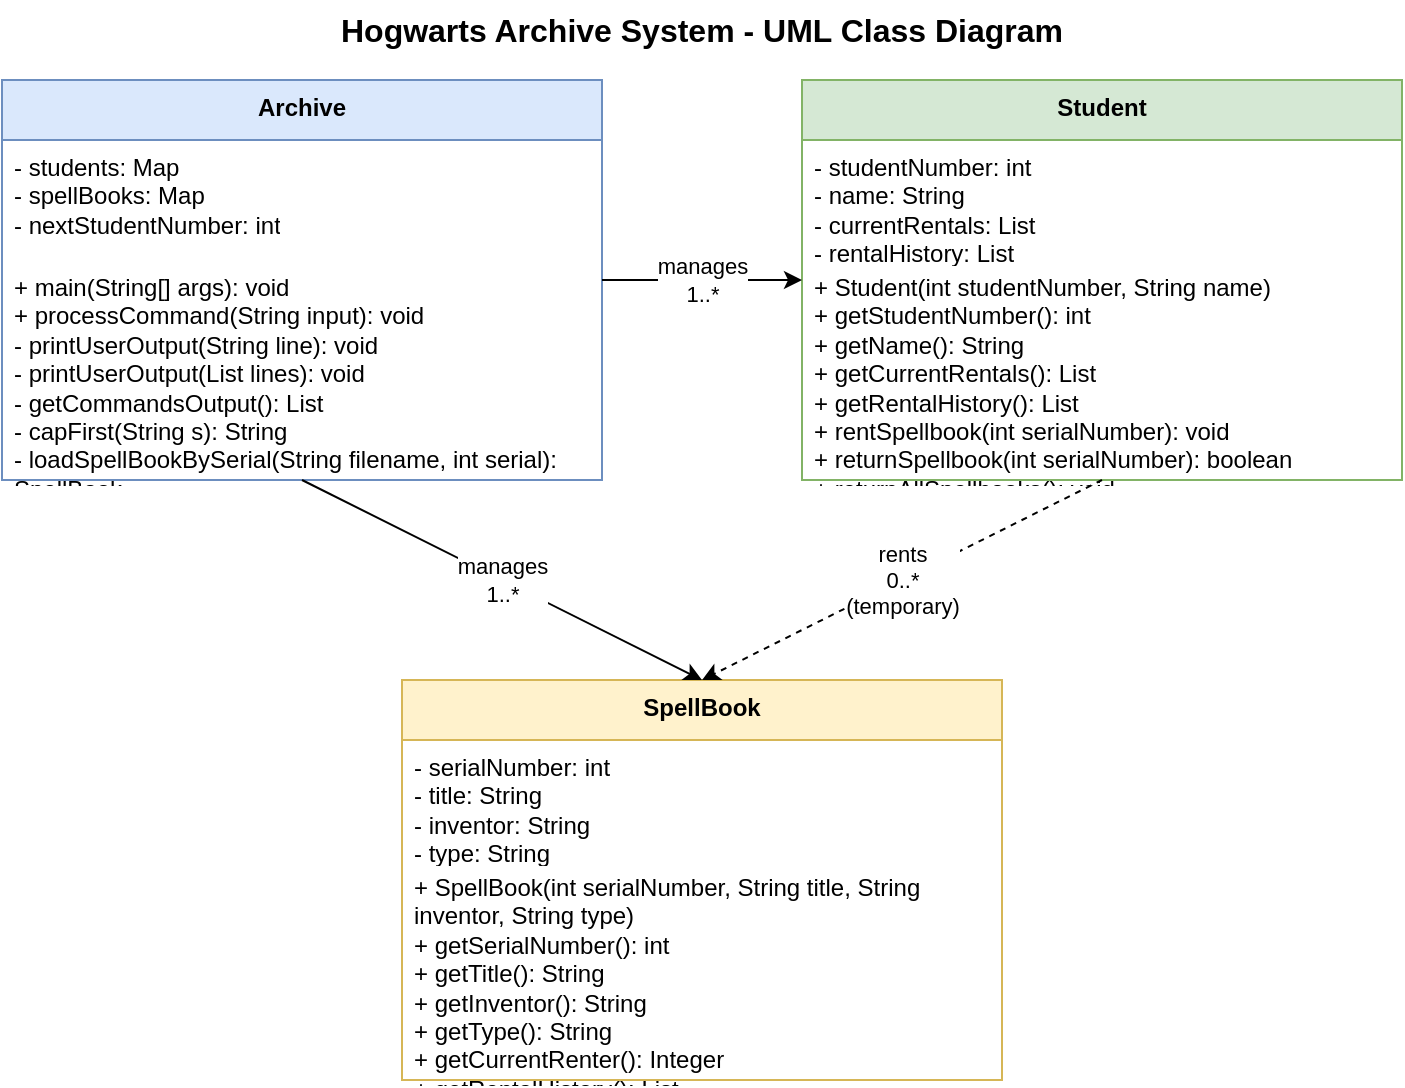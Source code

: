 <mxfile version="24.0.0" type="device">
  <diagram name="Hogwarts Archive UML" id="hogwarts-archive-uml">
    <mxGraphModel dx="1422" dy="794" grid="1" gridSize="10" guides="1" tooltips="1" connect="1" arrows="1" fold="1" page="1" pageScale="1" pageWidth="1169" pageHeight="827" math="0" shadow="0">
      <root>
        <mxCell id="0" />
        <mxCell id="1" parent="0" />
        
        <!-- Archive Class -->
        <mxCell id="archive" value="Archive" style="swimlane;fontStyle=1;align=center;verticalAlign=top;childLayout=stackLayout;horizontal=1;startSize=30;horizontalStack=0;resizeParent=1;resizeParentMax=0;resizeLast=0;collapsible=1;marginBottom=0;whiteSpace=wrap;html=1;fillColor=#dae8fc;strokeColor=#6c8ebf;" vertex="1" parent="1">
          <mxGeometry x="50" y="50" width="300" height="200" as="geometry" />
        </mxCell>
        
        <mxCell id="archive-attrs" value="- students: Map&lt;Integer, Student&gt;&#xa;- spellBooks: Map&lt;Integer, SpellBook&gt;&#xa;- nextStudentNumber: int" style="text;strokeColor=none;fillColor=none;align=left;verticalAlign=top;spacingLeft=4;spacingRight=4;overflow=hidden;rotatable=0;points=[[0,0.5],[1,0.5]];portConstraint=eastwest;whiteSpace=wrap;html=1;fontSize=12;" vertex="1" parent="archive">
          <mxGeometry y="30" width="300" height="60" as="geometry" />
        </mxCell>
        
        <mxCell id="archive-methods" value="+ main(String[] args): void&#xa;+ processCommand(String input): void&#xa;- printUserOutput(String line): void&#xa;- printUserOutput(List&lt;String&gt; lines): void&#xa;- getCommandsOutput(): List&lt;String&gt;&#xa;- capFirst(String s): String&#xa;- loadSpellBookBySerial(String filename, int serial): SpellBook&#xa;- loadSpellBooks(String filename): List&lt;SpellBook&gt;" style="text;strokeColor=none;fillColor=none;align=left;verticalAlign=top;spacingLeft=4;spacingRight=4;overflow=hidden;rotatable=0;points=[[0,0.5],[1,0.5]];portConstraint=eastwest;whiteSpace=wrap;html=1;fontSize=12;" vertex="1" parent="archive">
          <mxGeometry y="90" width="300" height="110" as="geometry" />
        </mxCell>
        
        <!-- Student Class -->
        <mxCell id="student" value="Student" style="swimlane;fontStyle=1;align=center;verticalAlign=top;childLayout=stackLayout;horizontal=1;startSize=30;horizontalStack=0;resizeParent=1;resizeParentMax=0;resizeLast=0;collapsible=1;marginBottom=0;whiteSpace=wrap;html=1;fillColor=#d5e8d4;strokeColor=#82b366;" vertex="1" parent="1">
          <mxGeometry x="450" y="50" width="300" height="200" as="geometry" />
        </mxCell>
        
        <mxCell id="student-attrs" value="- studentNumber: int&#xa;- name: String&#xa;- currentRentals: List&lt;Integer&gt;&#xa;- rentalHistory: List&lt;Integer&gt;" style="text;strokeColor=none;fillColor=none;align=left;verticalAlign=top;spacingLeft=4;spacingRight=4;overflow=hidden;rotatable=0;points=[[0,0.5],[1,0.5]];portConstraint=eastwest;whiteSpace=wrap;html=1;fontSize=12;" vertex="1" parent="student">
          <mxGeometry y="30" width="300" height="60" as="geometry" />
        </mxCell>
        
        <mxCell id="student-methods" value="+ Student(int studentNumber, String name)&#xa;+ getStudentNumber(): int&#xa;+ getName(): String&#xa;+ getCurrentRentals(): List&lt;Integer&gt;&#xa;+ getRentalHistory(): List&lt;Integer&gt;&#xa;+ rentSpellbook(int serialNumber): void&#xa;+ returnSpellbook(int serialNumber): boolean&#xa;+ returnAllSpellbooks(): void&#xa;+ isCurrentlyRenting(): boolean&#xa;+ toString(): String" style="text;strokeColor=none;fillColor=none;align=left;verticalAlign=top;spacingLeft=4;spacingRight=4;overflow=hidden;rotatable=0;points=[[0,0.5],[1,0.5]];portConstraint=eastwest;whiteSpace=wrap;html=1;fontSize=12;" vertex="1" parent="student">
          <mxGeometry y="90" width="300" height="110" as="geometry" />
        </mxCell>
        
        <!-- SpellBook Class -->
        <mxCell id="spellbook" value="SpellBook" style="swimlane;fontStyle=1;align=center;verticalAlign=top;childLayout=stackLayout;horizontal=1;startSize=30;horizontalStack=0;resizeParent=1;resizeParentMax=0;resizeLast=0;collapsible=1;marginBottom=0;whiteSpace=wrap;html=1;fillColor=#fff2cc;strokeColor=#d6b656;" vertex="1" parent="1">
          <mxGeometry x="250" y="350" width="300" height="200" as="geometry" />
        </mxCell>
        
        <mxCell id="spellbook-attrs" value="- serialNumber: int&#xa;- title: String&#xa;- inventor: String&#xa;- type: String&#xa;- currentRenter: Integer&#xa;- rentalHistory: List&lt;Integer&gt;" style="text;strokeColor=none;fillColor=none;align=left;verticalAlign=top;spacingLeft=4;spacingRight=4;overflow=hidden;rotatable=0;points=[[0,0.5],[1,0.5]];portConstraint=eastwest;whiteSpace=wrap;html=1;fontSize=12;" vertex="1" parent="spellbook">
          <mxGeometry y="30" width="300" height="60" as="geometry" />
        </mxCell>
        
        <mxCell id="spellbook-methods" value="+ SpellBook(int serialNumber, String title, String inventor, String type)&#xa;+ getSerialNumber(): int&#xa;+ getTitle(): String&#xa;+ getInventor(): String&#xa;+ getType(): String&#xa;+ getCurrentRenter(): Integer&#xa;+ getRentalHistory(): List&lt;Integer&gt;&#xa;+ isAvailable(): boolean&#xa;+ rentTo(int studentNumber): void&#xa;+ relinquishFrom(int studentNumber): boolean&#xa;+ isCopyOf(SpellBook other): boolean&#xa;+ toShortString(): String&#xa;+ toLongString(): String" style="text;strokeColor=none;fillColor=none;align=left;verticalAlign=top;spacingLeft=4;spacingRight=4;overflow=hidden;rotatable=0;points=[[0,0.5],[1,0.5]];portConstraint=eastwest;whiteSpace=wrap;html=1;fontSize=12;" vertex="1" parent="spellbook">
          <mxGeometry y="90" width="300" height="110" as="geometry" />
        </mxCell>
        
        <!-- Relationships -->
        <!-- Archive to Student -->
        <mxCell id="archive-student" value="manages&#xa;1..*" style="endArrow=classic;html=1;rounded=0;exitX=1;exitY=0.5;exitDx=0;exitDy=0;entryX=0;entryY=0.5;entryDx=0;entryDy=0;" edge="1" parent="1" source="archive" target="student">
          <mxGeometry width="50" height="50" relative="1" as="geometry">
            <mxPoint x="400" y="150" as="sourcePoint" />
            <mxPoint x="450" y="100" as="targetPoint" />
          </mxGeometry>
        </mxCell>
        
        <!-- Archive to SpellBook -->
        <mxCell id="archive-spellbook" value="manages&#xa;1..*" style="endArrow=classic;html=1;rounded=0;exitX=0.5;exitY=1;exitDx=0;exitDy=0;entryX=0.5;entryY=0;entryDx=0;entryDy=0;" edge="1" parent="1" source="archive" target="spellbook">
          <mxGeometry width="50" height="50" relative="1" as="geometry">
            <mxPoint x="200" y="250" as="sourcePoint" />
            <mxPoint x="400" y="350" as="targetPoint" />
          </mxGeometry>
        </mxCell>
        
        <!-- Student to SpellBook (rental relationship) -->
        <mxCell id="student-spellbook" value="rents&#xa;0..*&#xa;(temporary)" style="endArrow=classic;html=1;rounded=0;exitX=0.5;exitY=1;exitDx=0;exitDy=0;entryX=0.5;entryY=0;entryDx=0;entryDy=0;dashed=1;" edge="1" parent="1" source="student" target="spellbook">
          <mxGeometry width="50" height="50" relative="1" as="geometry">
            <mxPoint x="600" y="250" as="sourcePoint" />
            <mxPoint x="400" y="350" as="targetPoint" />
          </mxGeometry>
        </mxCell>
        
        <!-- Title -->
        <mxCell id="title" value="Hogwarts Archive System - UML Class Diagram" style="text;html=1;strokeColor=none;fillColor=none;align=center;verticalAlign=middle;whiteSpace=wrap;rounded=0;fontSize=16;fontStyle=1;" vertex="1" parent="1">
          <mxGeometry x="200" y="10" width="400" height="30" as="geometry" />
        </mxCell>
        
      </root>
    </mxGraphModel>
  </diagram>
</mxfile>
